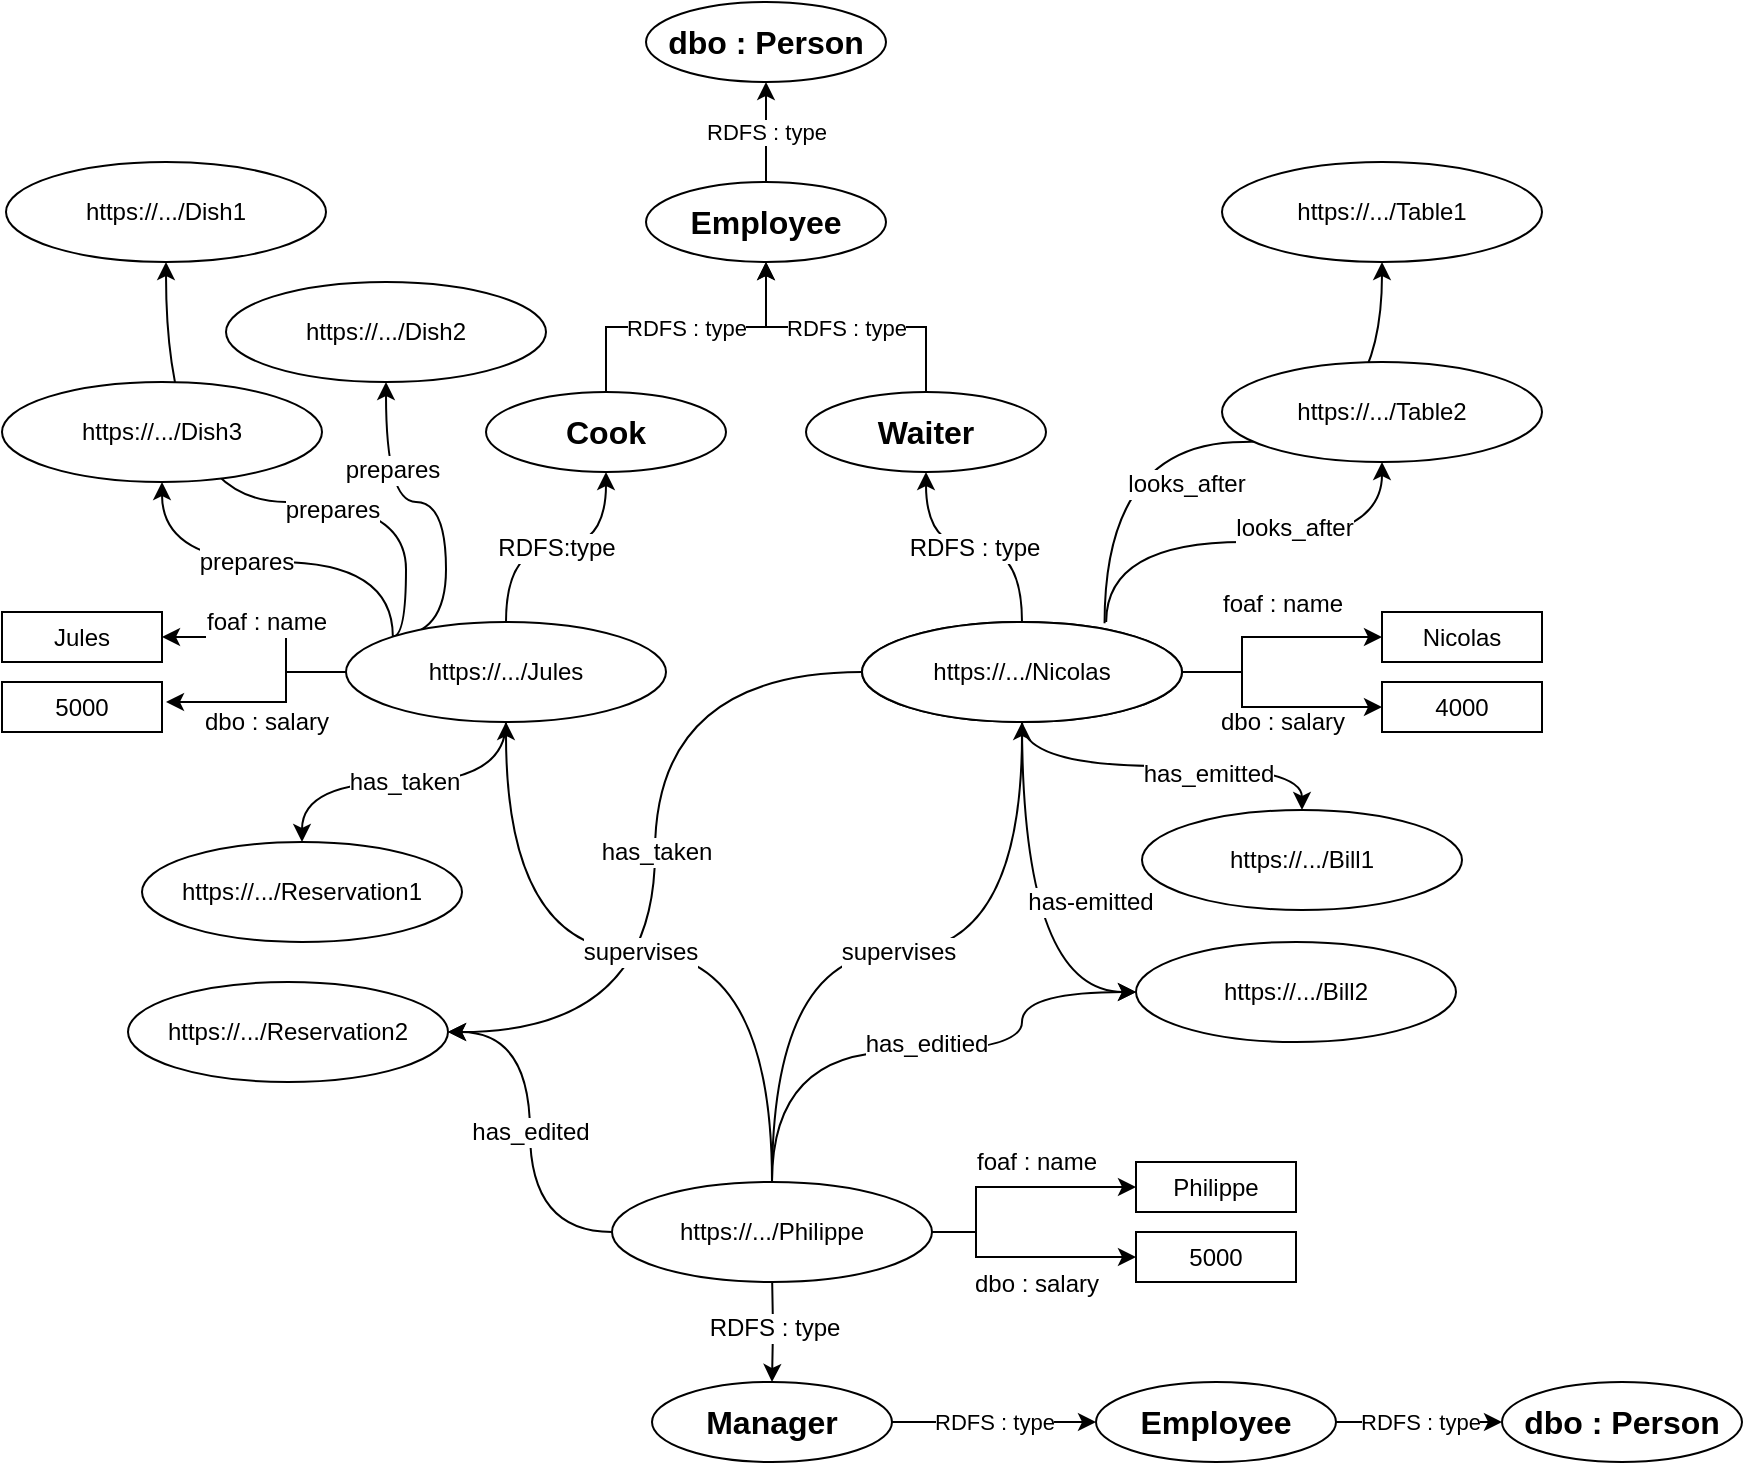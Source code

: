 <mxfile version="13.0.9">
    <diagram id="6hGFLwfOUW9BJ-s0fimq" name="Page-1">
        <mxGraphModel dx="967" dy="681" grid="1" gridSize="10" guides="1" tooltips="1" connect="1" arrows="1" fold="1" page="1" pageScale="1" pageWidth="1169" pageHeight="827" math="0" shadow="0">
            <root>
                <mxCell id="0"/>
                <mxCell id="1" parent="0"/>
                <mxCell id="15" value="RDFS : type" style="edgeStyle=orthogonalEdgeStyle;orthogonalLoop=1;jettySize=auto;html=1;entryX=0.5;entryY=1;entryDx=0;entryDy=0;fontSize=12;curved=1;" parent="1" source="3" target="10" edge="1">
                    <mxGeometry relative="1" as="geometry"/>
                </mxCell>
                <mxCell id="21" value="foaf : name" style="edgeStyle=orthogonalEdgeStyle;rounded=0;orthogonalLoop=1;jettySize=auto;html=1;entryX=0;entryY=0.5;entryDx=0;entryDy=0;fontSize=12;" parent="1" source="3" target="19" edge="1">
                    <mxGeometry x="0.149" y="17" relative="1" as="geometry">
                        <Array as="points">
                            <mxPoint x="810" y="345"/>
                            <mxPoint x="810" y="327"/>
                        </Array>
                        <mxPoint as="offset"/>
                    </mxGeometry>
                </mxCell>
                <mxCell id="22" value="dbo : salary" style="edgeStyle=orthogonalEdgeStyle;rounded=0;orthogonalLoop=1;jettySize=auto;html=1;entryX=0;entryY=0.5;entryDx=0;entryDy=0;fontSize=12;" parent="1" source="3" target="20" edge="1">
                    <mxGeometry x="0.149" y="-7" relative="1" as="geometry">
                        <Array as="points">
                            <mxPoint x="810" y="345"/>
                            <mxPoint x="810" y="363"/>
                        </Array>
                        <mxPoint as="offset"/>
                    </mxGeometry>
                </mxCell>
                <mxCell id="34" value="has_taken" style="edgeStyle=orthogonalEdgeStyle;curved=1;orthogonalLoop=1;jettySize=auto;html=1;entryX=1;entryY=0.5;entryDx=0;entryDy=0;fontSize=12;" parent="1" source="3" target="18" edge="1">
                    <mxGeometry relative="1" as="geometry"/>
                </mxCell>
                <mxCell id="38" style="edgeStyle=orthogonalEdgeStyle;curved=1;orthogonalLoop=1;jettySize=auto;html=1;fontSize=12;" parent="1" source="3" target="37" edge="1">
                    <mxGeometry relative="1" as="geometry"/>
                </mxCell>
                <mxCell id="42" value="has_emitted" style="edgeLabel;html=1;align=center;verticalAlign=middle;resizable=0;points=[];fontSize=12;" parent="38" vertex="1" connectable="0">
                    <mxGeometry x="0.247" y="-4" relative="1" as="geometry">
                        <mxPoint as="offset"/>
                    </mxGeometry>
                </mxCell>
                <mxCell id="39" value="has-emitted" style="edgeStyle=orthogonalEdgeStyle;curved=1;orthogonalLoop=1;jettySize=auto;html=1;fontSize=12;entryX=0;entryY=0.5;entryDx=0;entryDy=0;" parent="1" source="3" target="36" edge="1">
                    <mxGeometry x="0.762" y="45" relative="1" as="geometry">
                        <mxPoint as="offset"/>
                    </mxGeometry>
                </mxCell>
                <mxCell id="47" style="edgeStyle=orthogonalEdgeStyle;curved=1;orthogonalLoop=1;jettySize=auto;html=1;entryX=0.5;entryY=1;entryDx=0;entryDy=0;fontSize=12;exitX=0.763;exitY=0;exitDx=0;exitDy=0;exitPerimeter=0;" parent="1" source="3" target="46" edge="1">
                    <mxGeometry relative="1" as="geometry"/>
                </mxCell>
                <mxCell id="50" value="looks_after" style="edgeLabel;html=1;align=center;verticalAlign=middle;resizable=0;points=[];fontSize=12;" parent="47" vertex="1" connectable="0">
                    <mxGeometry x="0.369" y="7" relative="1" as="geometry">
                        <mxPoint x="-15.65" as="offset"/>
                    </mxGeometry>
                </mxCell>
                <mxCell id="48" style="edgeStyle=orthogonalEdgeStyle;curved=1;orthogonalLoop=1;jettySize=auto;html=1;entryX=0.5;entryY=1;entryDx=0;entryDy=0;fontSize=12;exitX=0.758;exitY=0.013;exitDx=0;exitDy=0;exitPerimeter=0;" parent="1" source="3" target="45" edge="1">
                    <mxGeometry relative="1" as="geometry"/>
                </mxCell>
                <mxCell id="49" value="looks_after" style="edgeLabel;html=1;align=center;verticalAlign=middle;resizable=0;points=[];fontSize=12;" parent="48" vertex="1" connectable="0">
                    <mxGeometry x="-0.531" y="-22" relative="1" as="geometry">
                        <mxPoint x="18.66" y="5.21" as="offset"/>
                    </mxGeometry>
                </mxCell>
                <mxCell id="3" value="https://.../Nicolas" style="ellipse;whiteSpace=wrap;html=1;" parent="1" vertex="1">
                    <mxGeometry x="620" y="320" width="160" height="50" as="geometry"/>
                </mxCell>
                <mxCell id="14" value="RDFS : type" style="edgeStyle=orthogonalEdgeStyle;rounded=0;orthogonalLoop=1;jettySize=auto;html=1;entryX=0.5;entryY=0;entryDx=0;entryDy=0;fontSize=12;" parent="1" target="11" edge="1">
                    <mxGeometry relative="1" as="geometry">
                        <mxPoint x="575" y="645" as="sourcePoint"/>
                    </mxGeometry>
                </mxCell>
                <mxCell id="16" value="RDFS:type" style="edgeStyle=orthogonalEdgeStyle;orthogonalLoop=1;jettySize=auto;html=1;fontSize=12;curved=1;" parent="1" source="6" target="9" edge="1">
                    <mxGeometry relative="1" as="geometry"/>
                </mxCell>
                <mxCell id="25" value="foaf : name" style="edgeStyle=orthogonalEdgeStyle;rounded=0;orthogonalLoop=1;jettySize=auto;html=1;entryX=1;entryY=0.5;entryDx=0;entryDy=0;fontSize=12;" parent="1" edge="1">
                    <mxGeometry x="0.05" y="-8" relative="1" as="geometry">
                        <mxPoint x="362" y="345" as="sourcePoint"/>
                        <mxPoint x="270.0" y="327.5" as="targetPoint"/>
                        <Array as="points">
                            <mxPoint x="332" y="345"/>
                            <mxPoint x="332" y="327"/>
                        </Array>
                        <mxPoint as="offset"/>
                    </mxGeometry>
                </mxCell>
                <mxCell id="26" value="dbo : salary" style="edgeStyle=orthogonalEdgeStyle;rounded=0;orthogonalLoop=1;jettySize=auto;html=1;fontSize=12;" parent="1" source="6" edge="1">
                    <mxGeometry x="0.048" y="10" relative="1" as="geometry">
                        <mxPoint x="272" y="360" as="targetPoint"/>
                        <Array as="points">
                            <mxPoint x="332" y="345"/>
                            <mxPoint x="332" y="360"/>
                        </Array>
                        <mxPoint as="offset"/>
                    </mxGeometry>
                </mxCell>
                <mxCell id="33" value="has_taken" style="edgeStyle=orthogonalEdgeStyle;curved=1;orthogonalLoop=1;jettySize=auto;html=1;fontSize=12;" parent="1" source="6" target="17" edge="1">
                    <mxGeometry relative="1" as="geometry"/>
                </mxCell>
                <mxCell id="53" value="prepares" style="edgeStyle=orthogonalEdgeStyle;curved=1;orthogonalLoop=1;jettySize=auto;html=1;fontSize=12;exitX=0;exitY=0;exitDx=0;exitDy=0;" parent="1" source="6" target="52" edge="1">
                    <mxGeometry x="0.149" relative="1" as="geometry">
                        <Array as="points">
                            <mxPoint x="385" y="290"/>
                            <mxPoint x="270" y="290"/>
                        </Array>
                        <mxPoint as="offset"/>
                    </mxGeometry>
                </mxCell>
                <mxCell id="54" style="edgeStyle=orthogonalEdgeStyle;curved=1;orthogonalLoop=1;jettySize=auto;html=1;entryX=0.5;entryY=1;entryDx=0;entryDy=0;fontSize=12;exitX=0;exitY=0;exitDx=0;exitDy=0;" parent="1" source="6" target="51" edge="1">
                    <mxGeometry relative="1" as="geometry">
                        <Array as="points">
                            <mxPoint x="392" y="327"/>
                            <mxPoint x="392" y="260"/>
                            <mxPoint x="272" y="260"/>
                        </Array>
                    </mxGeometry>
                </mxCell>
                <mxCell id="55" value="prepares" style="edgeLabel;html=1;align=center;verticalAlign=middle;resizable=0;points=[];fontSize=12;" parent="54" vertex="1" connectable="0">
                    <mxGeometry x="-0.289" y="4" relative="1" as="geometry">
                        <mxPoint as="offset"/>
                    </mxGeometry>
                </mxCell>
                <mxCell id="57" style="edgeStyle=orthogonalEdgeStyle;curved=1;orthogonalLoop=1;jettySize=auto;html=1;entryX=0.5;entryY=1;entryDx=0;entryDy=0;fontSize=12;exitX=0;exitY=0;exitDx=0;exitDy=0;" parent="1" source="6" target="56" edge="1">
                    <mxGeometry relative="1" as="geometry">
                        <Array as="points">
                            <mxPoint x="412" y="327"/>
                            <mxPoint x="412" y="260"/>
                            <mxPoint x="382" y="260"/>
                        </Array>
                    </mxGeometry>
                </mxCell>
                <mxCell id="58" value="prepares" style="edgeLabel;html=1;align=center;verticalAlign=middle;resizable=0;points=[];fontSize=12;" parent="57" vertex="1" connectable="0">
                    <mxGeometry x="0.525" y="-3" relative="1" as="geometry">
                        <mxPoint as="offset"/>
                    </mxGeometry>
                </mxCell>
                <mxCell id="6" value="https://.../Jules" style="ellipse;whiteSpace=wrap;html=1;" parent="1" vertex="1">
                    <mxGeometry x="362" y="320" width="160" height="50" as="geometry"/>
                </mxCell>
                <mxCell id="29" value="foaf : name" style="edgeStyle=orthogonalEdgeStyle;rounded=0;orthogonalLoop=1;jettySize=auto;html=1;entryX=0;entryY=0.5;entryDx=0;entryDy=0;fontSize=12;" parent="1" source="8" target="27" edge="1">
                    <mxGeometry x="0.197" y="13" relative="1" as="geometry">
                        <Array as="points">
                            <mxPoint x="677" y="625"/>
                            <mxPoint x="677" y="603"/>
                        </Array>
                        <mxPoint as="offset"/>
                    </mxGeometry>
                </mxCell>
                <mxCell id="30" value="dbo : salary" style="edgeStyle=orthogonalEdgeStyle;rounded=0;orthogonalLoop=1;jettySize=auto;html=1;entryX=0;entryY=0.5;entryDx=0;entryDy=0;fontSize=12;" parent="1" source="8" target="28" edge="1">
                    <mxGeometry x="0.127" y="-13" relative="1" as="geometry">
                        <Array as="points">
                            <mxPoint x="677" y="625"/>
                            <mxPoint x="677" y="637"/>
                        </Array>
                        <mxPoint as="offset"/>
                    </mxGeometry>
                </mxCell>
                <mxCell id="31" value="supervises" style="edgeStyle=orthogonalEdgeStyle;orthogonalLoop=1;jettySize=auto;html=1;fontSize=12;curved=1;" parent="1" source="8" target="3" edge="1">
                    <mxGeometry relative="1" as="geometry"/>
                </mxCell>
                <mxCell id="32" value="supervises" style="edgeStyle=orthogonalEdgeStyle;curved=1;orthogonalLoop=1;jettySize=auto;html=1;entryX=0.5;entryY=1;entryDx=0;entryDy=0;fontSize=12;" parent="1" source="8" target="6" edge="1">
                    <mxGeometry relative="1" as="geometry"/>
                </mxCell>
                <mxCell id="35" value="has_edited" style="edgeStyle=orthogonalEdgeStyle;curved=1;orthogonalLoop=1;jettySize=auto;html=1;entryX=1;entryY=0.5;entryDx=0;entryDy=0;fontSize=12;" parent="1" source="8" target="18" edge="1">
                    <mxGeometry relative="1" as="geometry"/>
                </mxCell>
                <mxCell id="43" style="edgeStyle=orthogonalEdgeStyle;curved=1;orthogonalLoop=1;jettySize=auto;html=1;entryX=0;entryY=0.5;entryDx=0;entryDy=0;fontSize=12;exitX=0.5;exitY=0;exitDx=0;exitDy=0;" parent="1" target="36" edge="1" source="8">
                    <mxGeometry relative="1" as="geometry">
                        <mxPoint x="585" y="650" as="sourcePoint"/>
                        <Array as="points">
                            <mxPoint x="575" y="535"/>
                            <mxPoint x="700" y="535"/>
                            <mxPoint x="700" y="505"/>
                        </Array>
                    </mxGeometry>
                </mxCell>
                <mxCell id="44" value="has_editied" style="edgeLabel;html=1;align=center;verticalAlign=middle;resizable=0;points=[];fontSize=12;" parent="43" vertex="1" connectable="0">
                    <mxGeometry x="-0.226" y="-15" relative="1" as="geometry">
                        <mxPoint x="34.94" y="-19.53" as="offset"/>
                    </mxGeometry>
                </mxCell>
                <mxCell id="8" value="https://.../Philippe" style="ellipse;whiteSpace=wrap;html=1;" parent="1" vertex="1">
                    <mxGeometry x="495" y="600" width="160" height="50" as="geometry"/>
                </mxCell>
                <mxCell id="62" value="RDFS : type" style="edgeStyle=orthogonalEdgeStyle;rounded=0;orthogonalLoop=1;jettySize=auto;html=1;entryX=0.5;entryY=1;entryDx=0;entryDy=0;" edge="1" parent="1" source="9" target="60">
                    <mxGeometry relative="1" as="geometry"/>
                </mxCell>
                <mxCell id="9" value="Cook" style="ellipse;whiteSpace=wrap;html=1;fontSize=16;fontStyle=1" parent="1" vertex="1">
                    <mxGeometry x="432" y="205" width="120" height="40" as="geometry"/>
                </mxCell>
                <mxCell id="61" value="RDFS : type" style="edgeStyle=orthogonalEdgeStyle;rounded=0;orthogonalLoop=1;jettySize=auto;html=1;entryX=0.5;entryY=1;entryDx=0;entryDy=0;" edge="1" parent="1" source="10" target="60">
                    <mxGeometry relative="1" as="geometry"/>
                </mxCell>
                <mxCell id="10" value="Waiter" style="ellipse;whiteSpace=wrap;html=1;fontSize=16;fontStyle=1" parent="1" vertex="1">
                    <mxGeometry x="592" y="205" width="120" height="40" as="geometry"/>
                </mxCell>
                <mxCell id="68" value="RDFS : type" style="edgeStyle=orthogonalEdgeStyle;rounded=0;orthogonalLoop=1;jettySize=auto;html=1;entryX=0;entryY=0.5;entryDx=0;entryDy=0;" edge="1" parent="1" source="11" target="66">
                    <mxGeometry relative="1" as="geometry"/>
                </mxCell>
                <mxCell id="11" value="Manager" style="ellipse;whiteSpace=wrap;html=1;fontSize=16;fontStyle=1" parent="1" vertex="1">
                    <mxGeometry x="515" y="700" width="120" height="40" as="geometry"/>
                </mxCell>
                <mxCell id="17" value="https://.../Reservation1" style="ellipse;whiteSpace=wrap;html=1;" parent="1" vertex="1">
                    <mxGeometry x="260" y="430" width="160" height="50" as="geometry"/>
                </mxCell>
                <mxCell id="18" value="https://.../Reservation2" style="ellipse;whiteSpace=wrap;html=1;" parent="1" vertex="1">
                    <mxGeometry x="253" y="500" width="160" height="50" as="geometry"/>
                </mxCell>
                <mxCell id="19" value="Nicolas" style="rounded=0;whiteSpace=wrap;html=1;fontSize=12;" parent="1" vertex="1">
                    <mxGeometry x="880" y="315" width="80" height="25" as="geometry"/>
                </mxCell>
                <mxCell id="20" value="4000" style="rounded=0;whiteSpace=wrap;html=1;fontSize=12;" parent="1" vertex="1">
                    <mxGeometry x="880" y="350" width="80" height="25" as="geometry"/>
                </mxCell>
                <mxCell id="23" value="Jules" style="rounded=0;whiteSpace=wrap;html=1;fontSize=12;" parent="1" vertex="1">
                    <mxGeometry x="190" y="315" width="80" height="25" as="geometry"/>
                </mxCell>
                <mxCell id="24" value="5000" style="rounded=0;whiteSpace=wrap;html=1;fontSize=12;" parent="1" vertex="1">
                    <mxGeometry x="190" y="350" width="80" height="25" as="geometry"/>
                </mxCell>
                <mxCell id="27" value="Philippe" style="rounded=0;whiteSpace=wrap;html=1;fontSize=12;" parent="1" vertex="1">
                    <mxGeometry x="757" y="590" width="80" height="25" as="geometry"/>
                </mxCell>
                <mxCell id="28" value="5000" style="rounded=0;whiteSpace=wrap;html=1;fontSize=12;" parent="1" vertex="1">
                    <mxGeometry x="757" y="625" width="80" height="25" as="geometry"/>
                </mxCell>
                <mxCell id="36" value="https://.../Bill2" style="ellipse;whiteSpace=wrap;html=1;" parent="1" vertex="1">
                    <mxGeometry x="757" y="480" width="160" height="50" as="geometry"/>
                </mxCell>
                <mxCell id="37" value="https://.../Bill1" style="ellipse;whiteSpace=wrap;html=1;" parent="1" vertex="1">
                    <mxGeometry x="760" y="414" width="160" height="50" as="geometry"/>
                </mxCell>
                <mxCell id="45" value="https://.../Table1" style="ellipse;whiteSpace=wrap;html=1;" parent="1" vertex="1">
                    <mxGeometry x="800" y="90" width="160" height="50" as="geometry"/>
                </mxCell>
                <mxCell id="46" value="https://.../Table2" style="ellipse;whiteSpace=wrap;html=1;" parent="1" vertex="1">
                    <mxGeometry x="800" y="190" width="160" height="50" as="geometry"/>
                </mxCell>
                <mxCell id="51" value="https://.../Dish1" style="ellipse;whiteSpace=wrap;html=1;" parent="1" vertex="1">
                    <mxGeometry x="192" y="90" width="160" height="50" as="geometry"/>
                </mxCell>
                <mxCell id="52" value="https://.../Dish3" style="ellipse;whiteSpace=wrap;html=1;" parent="1" vertex="1">
                    <mxGeometry x="190" y="200" width="160" height="50" as="geometry"/>
                </mxCell>
                <mxCell id="56" value="https://.../Dish2" style="ellipse;whiteSpace=wrap;html=1;" parent="1" vertex="1">
                    <mxGeometry x="302" y="150" width="160" height="50" as="geometry"/>
                </mxCell>
                <mxCell id="59" value="https://.../Nicolas" style="ellipse;whiteSpace=wrap;html=1;" parent="1" vertex="1">
                    <mxGeometry x="620" y="320" width="160" height="50" as="geometry"/>
                </mxCell>
                <mxCell id="64" value="RDFS : type" style="edgeStyle=orthogonalEdgeStyle;rounded=0;orthogonalLoop=1;jettySize=auto;html=1;entryX=0.5;entryY=1;entryDx=0;entryDy=0;" edge="1" parent="1" source="60" target="63">
                    <mxGeometry relative="1" as="geometry"/>
                </mxCell>
                <mxCell id="60" value="Employee" style="ellipse;whiteSpace=wrap;html=1;fontSize=16;fontStyle=1" vertex="1" parent="1">
                    <mxGeometry x="512" y="100" width="120" height="40" as="geometry"/>
                </mxCell>
                <mxCell id="63" value="dbo : Person" style="ellipse;whiteSpace=wrap;html=1;fontSize=16;fontStyle=1" vertex="1" parent="1">
                    <mxGeometry x="512" y="10" width="120" height="40" as="geometry"/>
                </mxCell>
                <mxCell id="70" value="RDFS : type" style="edgeStyle=orthogonalEdgeStyle;rounded=0;orthogonalLoop=1;jettySize=auto;html=1;entryX=0;entryY=0.5;entryDx=0;entryDy=0;" edge="1" parent="1" source="66" target="69">
                    <mxGeometry relative="1" as="geometry"/>
                </mxCell>
                <mxCell id="66" value="Employee" style="ellipse;whiteSpace=wrap;html=1;fontSize=16;fontStyle=1" vertex="1" parent="1">
                    <mxGeometry x="737" y="700" width="120" height="40" as="geometry"/>
                </mxCell>
                <mxCell id="69" value="dbo : Person" style="ellipse;whiteSpace=wrap;html=1;fontSize=16;fontStyle=1" vertex="1" parent="1">
                    <mxGeometry x="940" y="700" width="120" height="40" as="geometry"/>
                </mxCell>
            </root>
        </mxGraphModel>
    </diagram>
</mxfile>